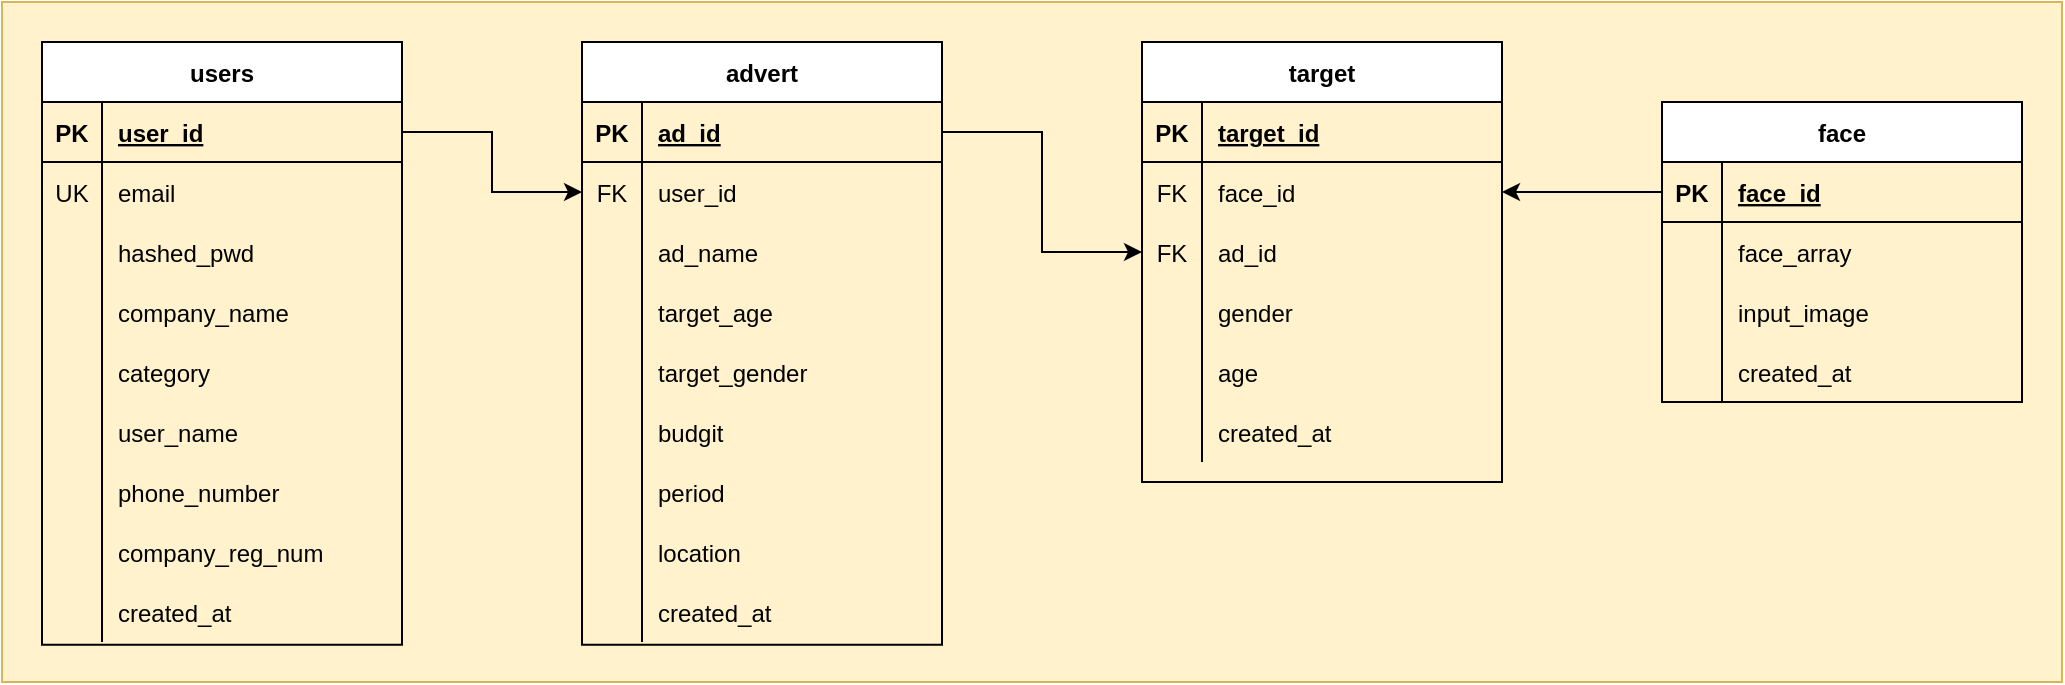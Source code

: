 <mxfile version="14.6.13" type="github">
  <diagram id="CZwCJWjIGZkeecl9-mj0" name="Page-1">
    <mxGraphModel dx="1038" dy="548" grid="1" gridSize="10" guides="1" tooltips="1" connect="1" arrows="1" fold="1" page="1" pageScale="1" pageWidth="827" pageHeight="1169" math="0" shadow="0">
      <root>
        <mxCell id="0" />
        <mxCell id="1" parent="0" />
        <mxCell id="NJtlNxaF3tOFsgez7ipK-1" value="" style="rounded=0;whiteSpace=wrap;html=1;fillColor=#fff2cc;strokeColor=#d6b656;" parent="1" vertex="1">
          <mxGeometry x="10" y="80" width="1030" height="340" as="geometry" />
        </mxCell>
        <mxCell id="2TvHNsEaV7L20eKVPBK6-1" value="users" style="shape=table;startSize=30;container=1;collapsible=1;childLayout=tableLayout;fixedRows=1;rowLines=0;fontStyle=1;align=center;resizeLast=1;" parent="1" vertex="1">
          <mxGeometry x="30" y="100" width="180" height="301.43" as="geometry" />
        </mxCell>
        <mxCell id="2TvHNsEaV7L20eKVPBK6-2" value="" style="shape=partialRectangle;collapsible=0;dropTarget=0;pointerEvents=0;fillColor=none;top=0;left=0;bottom=1;right=0;points=[[0,0.5],[1,0.5]];portConstraint=eastwest;" parent="2TvHNsEaV7L20eKVPBK6-1" vertex="1">
          <mxGeometry y="30" width="180" height="30" as="geometry" />
        </mxCell>
        <mxCell id="2TvHNsEaV7L20eKVPBK6-3" value="PK" style="shape=partialRectangle;connectable=0;fillColor=none;top=0;left=0;bottom=0;right=0;fontStyle=1;overflow=hidden;" parent="2TvHNsEaV7L20eKVPBK6-2" vertex="1">
          <mxGeometry width="30" height="30" as="geometry" />
        </mxCell>
        <mxCell id="2TvHNsEaV7L20eKVPBK6-4" value="user_id" style="shape=partialRectangle;connectable=0;fillColor=none;top=0;left=0;bottom=0;right=0;align=left;spacingLeft=6;fontStyle=5;overflow=hidden;" parent="2TvHNsEaV7L20eKVPBK6-2" vertex="1">
          <mxGeometry x="30" width="150" height="30" as="geometry" />
        </mxCell>
        <mxCell id="2TvHNsEaV7L20eKVPBK6-5" value="" style="shape=partialRectangle;collapsible=0;dropTarget=0;pointerEvents=0;fillColor=none;top=0;left=0;bottom=0;right=0;points=[[0,0.5],[1,0.5]];portConstraint=eastwest;" parent="2TvHNsEaV7L20eKVPBK6-1" vertex="1">
          <mxGeometry y="60" width="180" height="30" as="geometry" />
        </mxCell>
        <mxCell id="2TvHNsEaV7L20eKVPBK6-6" value="UK" style="shape=partialRectangle;connectable=0;fillColor=none;top=0;left=0;bottom=0;right=0;editable=1;overflow=hidden;" parent="2TvHNsEaV7L20eKVPBK6-5" vertex="1">
          <mxGeometry width="30" height="30" as="geometry" />
        </mxCell>
        <mxCell id="2TvHNsEaV7L20eKVPBK6-7" value="email" style="shape=partialRectangle;connectable=0;fillColor=none;top=0;left=0;bottom=0;right=0;align=left;spacingLeft=6;overflow=hidden;" parent="2TvHNsEaV7L20eKVPBK6-5" vertex="1">
          <mxGeometry x="30" width="150" height="30" as="geometry" />
        </mxCell>
        <mxCell id="2TvHNsEaV7L20eKVPBK6-8" value="" style="shape=partialRectangle;collapsible=0;dropTarget=0;pointerEvents=0;fillColor=none;top=0;left=0;bottom=0;right=0;points=[[0,0.5],[1,0.5]];portConstraint=eastwest;" parent="2TvHNsEaV7L20eKVPBK6-1" vertex="1">
          <mxGeometry y="90" width="180" height="30" as="geometry" />
        </mxCell>
        <mxCell id="2TvHNsEaV7L20eKVPBK6-9" value="" style="shape=partialRectangle;connectable=0;fillColor=none;top=0;left=0;bottom=0;right=0;editable=1;overflow=hidden;" parent="2TvHNsEaV7L20eKVPBK6-8" vertex="1">
          <mxGeometry width="30" height="30" as="geometry" />
        </mxCell>
        <mxCell id="2TvHNsEaV7L20eKVPBK6-10" value="hashed_pwd" style="shape=partialRectangle;connectable=0;fillColor=none;top=0;left=0;bottom=0;right=0;align=left;spacingLeft=6;overflow=hidden;" parent="2TvHNsEaV7L20eKVPBK6-8" vertex="1">
          <mxGeometry x="30" width="150" height="30" as="geometry" />
        </mxCell>
        <mxCell id="2TvHNsEaV7L20eKVPBK6-11" value="" style="shape=partialRectangle;collapsible=0;dropTarget=0;pointerEvents=0;fillColor=none;top=0;left=0;bottom=0;right=0;points=[[0,0.5],[1,0.5]];portConstraint=eastwest;" parent="2TvHNsEaV7L20eKVPBK6-1" vertex="1">
          <mxGeometry y="120" width="180" height="30" as="geometry" />
        </mxCell>
        <mxCell id="2TvHNsEaV7L20eKVPBK6-12" value="" style="shape=partialRectangle;connectable=0;fillColor=none;top=0;left=0;bottom=0;right=0;editable=1;overflow=hidden;" parent="2TvHNsEaV7L20eKVPBK6-11" vertex="1">
          <mxGeometry width="30" height="30" as="geometry" />
        </mxCell>
        <mxCell id="2TvHNsEaV7L20eKVPBK6-13" value="company_name" style="shape=partialRectangle;connectable=0;fillColor=none;top=0;left=0;bottom=0;right=0;align=left;spacingLeft=6;overflow=hidden;" parent="2TvHNsEaV7L20eKVPBK6-11" vertex="1">
          <mxGeometry x="30" width="150" height="30" as="geometry" />
        </mxCell>
        <mxCell id="NJtlNxaF3tOFsgez7ipK-5" value="" style="shape=partialRectangle;collapsible=0;dropTarget=0;pointerEvents=0;fillColor=none;top=0;left=0;bottom=0;right=0;points=[[0,0.5],[1,0.5]];portConstraint=eastwest;" parent="2TvHNsEaV7L20eKVPBK6-1" vertex="1">
          <mxGeometry y="150" width="180" height="30" as="geometry" />
        </mxCell>
        <mxCell id="NJtlNxaF3tOFsgez7ipK-6" value="" style="shape=partialRectangle;connectable=0;fillColor=none;top=0;left=0;bottom=0;right=0;editable=1;overflow=hidden;" parent="NJtlNxaF3tOFsgez7ipK-5" vertex="1">
          <mxGeometry width="30" height="30" as="geometry" />
        </mxCell>
        <mxCell id="NJtlNxaF3tOFsgez7ipK-7" value="category" style="shape=partialRectangle;connectable=0;fillColor=none;top=0;left=0;bottom=0;right=0;align=left;spacingLeft=6;overflow=hidden;" parent="NJtlNxaF3tOFsgez7ipK-5" vertex="1">
          <mxGeometry x="30" width="150" height="30" as="geometry" />
        </mxCell>
        <mxCell id="2TvHNsEaV7L20eKVPBK6-14" value="" style="shape=partialRectangle;collapsible=0;dropTarget=0;pointerEvents=0;fillColor=none;top=0;left=0;bottom=0;right=0;points=[[0,0.5],[1,0.5]];portConstraint=eastwest;" parent="2TvHNsEaV7L20eKVPBK6-1" vertex="1">
          <mxGeometry y="180" width="180" height="30" as="geometry" />
        </mxCell>
        <mxCell id="2TvHNsEaV7L20eKVPBK6-15" value="" style="shape=partialRectangle;connectable=0;fillColor=none;top=0;left=0;bottom=0;right=0;editable=1;overflow=hidden;" parent="2TvHNsEaV7L20eKVPBK6-14" vertex="1">
          <mxGeometry width="30" height="30" as="geometry" />
        </mxCell>
        <mxCell id="2TvHNsEaV7L20eKVPBK6-16" value="user_name" style="shape=partialRectangle;connectable=0;fillColor=none;top=0;left=0;bottom=0;right=0;align=left;spacingLeft=6;overflow=hidden;" parent="2TvHNsEaV7L20eKVPBK6-14" vertex="1">
          <mxGeometry x="30" width="150" height="30" as="geometry" />
        </mxCell>
        <mxCell id="2TvHNsEaV7L20eKVPBK6-17" value="" style="shape=partialRectangle;collapsible=0;dropTarget=0;pointerEvents=0;fillColor=none;top=0;left=0;bottom=0;right=0;points=[[0,0.5],[1,0.5]];portConstraint=eastwest;" parent="2TvHNsEaV7L20eKVPBK6-1" vertex="1">
          <mxGeometry y="210" width="180" height="30" as="geometry" />
        </mxCell>
        <mxCell id="2TvHNsEaV7L20eKVPBK6-18" value="" style="shape=partialRectangle;connectable=0;fillColor=none;top=0;left=0;bottom=0;right=0;editable=1;overflow=hidden;" parent="2TvHNsEaV7L20eKVPBK6-17" vertex="1">
          <mxGeometry width="30" height="30" as="geometry" />
        </mxCell>
        <mxCell id="2TvHNsEaV7L20eKVPBK6-19" value="phone_number" style="shape=partialRectangle;connectable=0;fillColor=none;top=0;left=0;bottom=0;right=0;align=left;spacingLeft=6;overflow=hidden;" parent="2TvHNsEaV7L20eKVPBK6-17" vertex="1">
          <mxGeometry x="30" width="150" height="30" as="geometry" />
        </mxCell>
        <mxCell id="2TvHNsEaV7L20eKVPBK6-20" value="" style="shape=partialRectangle;collapsible=0;dropTarget=0;pointerEvents=0;fillColor=none;top=0;left=0;bottom=0;right=0;points=[[0,0.5],[1,0.5]];portConstraint=eastwest;" parent="2TvHNsEaV7L20eKVPBK6-1" vertex="1">
          <mxGeometry y="240" width="180" height="30" as="geometry" />
        </mxCell>
        <mxCell id="2TvHNsEaV7L20eKVPBK6-21" value="" style="shape=partialRectangle;connectable=0;fillColor=none;top=0;left=0;bottom=0;right=0;editable=1;overflow=hidden;" parent="2TvHNsEaV7L20eKVPBK6-20" vertex="1">
          <mxGeometry width="30" height="30" as="geometry" />
        </mxCell>
        <mxCell id="2TvHNsEaV7L20eKVPBK6-22" value="company_reg_num" style="shape=partialRectangle;connectable=0;fillColor=none;top=0;left=0;bottom=0;right=0;align=left;spacingLeft=6;overflow=hidden;" parent="2TvHNsEaV7L20eKVPBK6-20" vertex="1">
          <mxGeometry x="30" width="150" height="30" as="geometry" />
        </mxCell>
        <mxCell id="2TvHNsEaV7L20eKVPBK6-23" value="" style="shape=partialRectangle;collapsible=0;dropTarget=0;pointerEvents=0;fillColor=none;top=0;left=0;bottom=0;right=0;points=[[0,0.5],[1,0.5]];portConstraint=eastwest;" parent="2TvHNsEaV7L20eKVPBK6-1" vertex="1">
          <mxGeometry y="270" width="180" height="30" as="geometry" />
        </mxCell>
        <mxCell id="2TvHNsEaV7L20eKVPBK6-24" value="" style="shape=partialRectangle;connectable=0;fillColor=none;top=0;left=0;bottom=0;right=0;editable=1;overflow=hidden;" parent="2TvHNsEaV7L20eKVPBK6-23" vertex="1">
          <mxGeometry width="30" height="30" as="geometry" />
        </mxCell>
        <mxCell id="2TvHNsEaV7L20eKVPBK6-25" value="created_at" style="shape=partialRectangle;connectable=0;fillColor=none;top=0;left=0;bottom=0;right=0;align=left;spacingLeft=6;overflow=hidden;" parent="2TvHNsEaV7L20eKVPBK6-23" vertex="1">
          <mxGeometry x="30" width="150" height="30" as="geometry" />
        </mxCell>
        <mxCell id="2TvHNsEaV7L20eKVPBK6-26" value="advert" style="shape=table;startSize=30;container=1;collapsible=1;childLayout=tableLayout;fixedRows=1;rowLines=0;fontStyle=1;align=center;resizeLast=1;" parent="1" vertex="1">
          <mxGeometry x="300" y="100" width="180" height="301.43" as="geometry" />
        </mxCell>
        <mxCell id="2TvHNsEaV7L20eKVPBK6-27" value="" style="shape=partialRectangle;collapsible=0;dropTarget=0;pointerEvents=0;fillColor=none;top=0;left=0;bottom=1;right=0;points=[[0,0.5],[1,0.5]];portConstraint=eastwest;" parent="2TvHNsEaV7L20eKVPBK6-26" vertex="1">
          <mxGeometry y="30" width="180" height="30" as="geometry" />
        </mxCell>
        <mxCell id="2TvHNsEaV7L20eKVPBK6-28" value="PK" style="shape=partialRectangle;connectable=0;fillColor=none;top=0;left=0;bottom=0;right=0;fontStyle=1;overflow=hidden;" parent="2TvHNsEaV7L20eKVPBK6-27" vertex="1">
          <mxGeometry width="30" height="30" as="geometry" />
        </mxCell>
        <mxCell id="2TvHNsEaV7L20eKVPBK6-29" value="ad_id" style="shape=partialRectangle;connectable=0;fillColor=none;top=0;left=0;bottom=0;right=0;align=left;spacingLeft=6;fontStyle=5;overflow=hidden;" parent="2TvHNsEaV7L20eKVPBK6-27" vertex="1">
          <mxGeometry x="30" width="150" height="30" as="geometry" />
        </mxCell>
        <mxCell id="2TvHNsEaV7L20eKVPBK6-30" value="" style="shape=partialRectangle;collapsible=0;dropTarget=0;pointerEvents=0;fillColor=none;top=0;left=0;bottom=0;right=0;points=[[0,0.5],[1,0.5]];portConstraint=eastwest;" parent="2TvHNsEaV7L20eKVPBK6-26" vertex="1">
          <mxGeometry y="60" width="180" height="30" as="geometry" />
        </mxCell>
        <mxCell id="2TvHNsEaV7L20eKVPBK6-31" value="FK" style="shape=partialRectangle;connectable=0;fillColor=none;top=0;left=0;bottom=0;right=0;editable=1;overflow=hidden;" parent="2TvHNsEaV7L20eKVPBK6-30" vertex="1">
          <mxGeometry width="30" height="30" as="geometry" />
        </mxCell>
        <mxCell id="2TvHNsEaV7L20eKVPBK6-32" value="user_id" style="shape=partialRectangle;connectable=0;fillColor=none;top=0;left=0;bottom=0;right=0;align=left;spacingLeft=6;overflow=hidden;" parent="2TvHNsEaV7L20eKVPBK6-30" vertex="1">
          <mxGeometry x="30" width="150" height="30" as="geometry" />
        </mxCell>
        <mxCell id="2TvHNsEaV7L20eKVPBK6-33" value="" style="shape=partialRectangle;collapsible=0;dropTarget=0;pointerEvents=0;fillColor=none;top=0;left=0;bottom=0;right=0;points=[[0,0.5],[1,0.5]];portConstraint=eastwest;" parent="2TvHNsEaV7L20eKVPBK6-26" vertex="1">
          <mxGeometry y="90" width="180" height="30" as="geometry" />
        </mxCell>
        <mxCell id="2TvHNsEaV7L20eKVPBK6-34" value="" style="shape=partialRectangle;connectable=0;fillColor=none;top=0;left=0;bottom=0;right=0;editable=1;overflow=hidden;" parent="2TvHNsEaV7L20eKVPBK6-33" vertex="1">
          <mxGeometry width="30" height="30" as="geometry" />
        </mxCell>
        <mxCell id="2TvHNsEaV7L20eKVPBK6-35" value="ad_name" style="shape=partialRectangle;connectable=0;fillColor=none;top=0;left=0;bottom=0;right=0;align=left;spacingLeft=6;overflow=hidden;" parent="2TvHNsEaV7L20eKVPBK6-33" vertex="1">
          <mxGeometry x="30" width="150" height="30" as="geometry" />
        </mxCell>
        <mxCell id="2TvHNsEaV7L20eKVPBK6-36" value="" style="shape=partialRectangle;collapsible=0;dropTarget=0;pointerEvents=0;fillColor=none;top=0;left=0;bottom=0;right=0;points=[[0,0.5],[1,0.5]];portConstraint=eastwest;" parent="2TvHNsEaV7L20eKVPBK6-26" vertex="1">
          <mxGeometry y="120" width="180" height="30" as="geometry" />
        </mxCell>
        <mxCell id="2TvHNsEaV7L20eKVPBK6-37" value="" style="shape=partialRectangle;connectable=0;fillColor=none;top=0;left=0;bottom=0;right=0;editable=1;overflow=hidden;" parent="2TvHNsEaV7L20eKVPBK6-36" vertex="1">
          <mxGeometry width="30" height="30" as="geometry" />
        </mxCell>
        <mxCell id="2TvHNsEaV7L20eKVPBK6-38" value="target_age" style="shape=partialRectangle;connectable=0;fillColor=none;top=0;left=0;bottom=0;right=0;align=left;spacingLeft=6;overflow=hidden;" parent="2TvHNsEaV7L20eKVPBK6-36" vertex="1">
          <mxGeometry x="30" width="150" height="30" as="geometry" />
        </mxCell>
        <mxCell id="2TvHNsEaV7L20eKVPBK6-39" value="" style="shape=partialRectangle;collapsible=0;dropTarget=0;pointerEvents=0;fillColor=none;top=0;left=0;bottom=0;right=0;points=[[0,0.5],[1,0.5]];portConstraint=eastwest;" parent="2TvHNsEaV7L20eKVPBK6-26" vertex="1">
          <mxGeometry y="150" width="180" height="30" as="geometry" />
        </mxCell>
        <mxCell id="2TvHNsEaV7L20eKVPBK6-40" value="" style="shape=partialRectangle;connectable=0;fillColor=none;top=0;left=0;bottom=0;right=0;editable=1;overflow=hidden;" parent="2TvHNsEaV7L20eKVPBK6-39" vertex="1">
          <mxGeometry width="30" height="30" as="geometry" />
        </mxCell>
        <mxCell id="2TvHNsEaV7L20eKVPBK6-41" value="target_gender" style="shape=partialRectangle;connectable=0;fillColor=none;top=0;left=0;bottom=0;right=0;align=left;spacingLeft=6;overflow=hidden;" parent="2TvHNsEaV7L20eKVPBK6-39" vertex="1">
          <mxGeometry x="30" width="150" height="30" as="geometry" />
        </mxCell>
        <mxCell id="OzsZfHEFLBXs3HTCX_hb-1" value="" style="shape=partialRectangle;collapsible=0;dropTarget=0;pointerEvents=0;fillColor=none;top=0;left=0;bottom=0;right=0;points=[[0,0.5],[1,0.5]];portConstraint=eastwest;" vertex="1" parent="2TvHNsEaV7L20eKVPBK6-26">
          <mxGeometry y="180" width="180" height="30" as="geometry" />
        </mxCell>
        <mxCell id="OzsZfHEFLBXs3HTCX_hb-2" value="" style="shape=partialRectangle;connectable=0;fillColor=none;top=0;left=0;bottom=0;right=0;editable=1;overflow=hidden;" vertex="1" parent="OzsZfHEFLBXs3HTCX_hb-1">
          <mxGeometry width="30" height="30" as="geometry" />
        </mxCell>
        <mxCell id="OzsZfHEFLBXs3HTCX_hb-3" value="budgit" style="shape=partialRectangle;connectable=0;fillColor=none;top=0;left=0;bottom=0;right=0;align=left;spacingLeft=6;overflow=hidden;" vertex="1" parent="OzsZfHEFLBXs3HTCX_hb-1">
          <mxGeometry x="30" width="150" height="30" as="geometry" />
        </mxCell>
        <mxCell id="2TvHNsEaV7L20eKVPBK6-42" value="" style="shape=partialRectangle;collapsible=0;dropTarget=0;pointerEvents=0;fillColor=none;top=0;left=0;bottom=0;right=0;points=[[0,0.5],[1,0.5]];portConstraint=eastwest;" parent="2TvHNsEaV7L20eKVPBK6-26" vertex="1">
          <mxGeometry y="210" width="180" height="30" as="geometry" />
        </mxCell>
        <mxCell id="2TvHNsEaV7L20eKVPBK6-43" value="" style="shape=partialRectangle;connectable=0;fillColor=none;top=0;left=0;bottom=0;right=0;editable=1;overflow=hidden;" parent="2TvHNsEaV7L20eKVPBK6-42" vertex="1">
          <mxGeometry width="30" height="30" as="geometry" />
        </mxCell>
        <mxCell id="2TvHNsEaV7L20eKVPBK6-44" value="period" style="shape=partialRectangle;connectable=0;fillColor=none;top=0;left=0;bottom=0;right=0;align=left;spacingLeft=6;overflow=hidden;" parent="2TvHNsEaV7L20eKVPBK6-42" vertex="1">
          <mxGeometry x="30" width="150" height="30" as="geometry" />
        </mxCell>
        <mxCell id="NJtlNxaF3tOFsgez7ipK-2" value="" style="shape=partialRectangle;collapsible=0;dropTarget=0;pointerEvents=0;fillColor=none;top=0;left=0;bottom=0;right=0;points=[[0,0.5],[1,0.5]];portConstraint=eastwest;" parent="2TvHNsEaV7L20eKVPBK6-26" vertex="1">
          <mxGeometry y="240" width="180" height="30" as="geometry" />
        </mxCell>
        <mxCell id="NJtlNxaF3tOFsgez7ipK-3" value="" style="shape=partialRectangle;connectable=0;fillColor=none;top=0;left=0;bottom=0;right=0;editable=1;overflow=hidden;" parent="NJtlNxaF3tOFsgez7ipK-2" vertex="1">
          <mxGeometry width="30" height="30" as="geometry" />
        </mxCell>
        <mxCell id="NJtlNxaF3tOFsgez7ipK-4" value="location" style="shape=partialRectangle;connectable=0;fillColor=none;top=0;left=0;bottom=0;right=0;align=left;spacingLeft=6;overflow=hidden;" parent="NJtlNxaF3tOFsgez7ipK-2" vertex="1">
          <mxGeometry x="30" width="150" height="30" as="geometry" />
        </mxCell>
        <mxCell id="2TvHNsEaV7L20eKVPBK6-45" value="" style="shape=partialRectangle;collapsible=0;dropTarget=0;pointerEvents=0;fillColor=none;top=0;left=0;bottom=0;right=0;points=[[0,0.5],[1,0.5]];portConstraint=eastwest;" parent="2TvHNsEaV7L20eKVPBK6-26" vertex="1">
          <mxGeometry y="270" width="180" height="30" as="geometry" />
        </mxCell>
        <mxCell id="2TvHNsEaV7L20eKVPBK6-46" value="" style="shape=partialRectangle;connectable=0;fillColor=none;top=0;left=0;bottom=0;right=0;editable=1;overflow=hidden;" parent="2TvHNsEaV7L20eKVPBK6-45" vertex="1">
          <mxGeometry width="30" height="30" as="geometry" />
        </mxCell>
        <mxCell id="2TvHNsEaV7L20eKVPBK6-47" value="created_at" style="shape=partialRectangle;connectable=0;fillColor=none;top=0;left=0;bottom=0;right=0;align=left;spacingLeft=6;overflow=hidden;" parent="2TvHNsEaV7L20eKVPBK6-45" vertex="1">
          <mxGeometry x="30" width="150" height="30" as="geometry" />
        </mxCell>
        <mxCell id="2TvHNsEaV7L20eKVPBK6-48" value="target" style="shape=table;startSize=30;container=1;collapsible=1;childLayout=tableLayout;fixedRows=1;rowLines=0;fontStyle=1;align=center;resizeLast=1;" parent="1" vertex="1">
          <mxGeometry x="580" y="100" width="180" height="220" as="geometry" />
        </mxCell>
        <mxCell id="2TvHNsEaV7L20eKVPBK6-49" value="" style="shape=partialRectangle;collapsible=0;dropTarget=0;pointerEvents=0;fillColor=none;top=0;left=0;bottom=1;right=0;points=[[0,0.5],[1,0.5]];portConstraint=eastwest;" parent="2TvHNsEaV7L20eKVPBK6-48" vertex="1">
          <mxGeometry y="30" width="180" height="30" as="geometry" />
        </mxCell>
        <mxCell id="2TvHNsEaV7L20eKVPBK6-50" value="PK" style="shape=partialRectangle;connectable=0;fillColor=none;top=0;left=0;bottom=0;right=0;fontStyle=1;overflow=hidden;" parent="2TvHNsEaV7L20eKVPBK6-49" vertex="1">
          <mxGeometry width="30" height="30" as="geometry" />
        </mxCell>
        <mxCell id="2TvHNsEaV7L20eKVPBK6-51" value="target_id" style="shape=partialRectangle;connectable=0;fillColor=none;top=0;left=0;bottom=0;right=0;align=left;spacingLeft=6;fontStyle=5;overflow=hidden;" parent="2TvHNsEaV7L20eKVPBK6-49" vertex="1">
          <mxGeometry x="30" width="150" height="30" as="geometry" />
        </mxCell>
        <mxCell id="2TvHNsEaV7L20eKVPBK6-52" value="" style="shape=partialRectangle;collapsible=0;dropTarget=0;pointerEvents=0;fillColor=none;top=0;left=0;bottom=0;right=0;points=[[0,0.5],[1,0.5]];portConstraint=eastwest;" parent="2TvHNsEaV7L20eKVPBK6-48" vertex="1">
          <mxGeometry y="60" width="180" height="30" as="geometry" />
        </mxCell>
        <mxCell id="2TvHNsEaV7L20eKVPBK6-53" value="FK" style="shape=partialRectangle;connectable=0;fillColor=none;top=0;left=0;bottom=0;right=0;editable=1;overflow=hidden;" parent="2TvHNsEaV7L20eKVPBK6-52" vertex="1">
          <mxGeometry width="30" height="30" as="geometry" />
        </mxCell>
        <mxCell id="2TvHNsEaV7L20eKVPBK6-54" value="face_id" style="shape=partialRectangle;connectable=0;fillColor=none;top=0;left=0;bottom=0;right=0;align=left;spacingLeft=6;overflow=hidden;" parent="2TvHNsEaV7L20eKVPBK6-52" vertex="1">
          <mxGeometry x="30" width="150" height="30" as="geometry" />
        </mxCell>
        <mxCell id="2TvHNsEaV7L20eKVPBK6-55" value="" style="shape=partialRectangle;collapsible=0;dropTarget=0;pointerEvents=0;fillColor=none;top=0;left=0;bottom=0;right=0;points=[[0,0.5],[1,0.5]];portConstraint=eastwest;" parent="2TvHNsEaV7L20eKVPBK6-48" vertex="1">
          <mxGeometry y="90" width="180" height="30" as="geometry" />
        </mxCell>
        <mxCell id="2TvHNsEaV7L20eKVPBK6-56" value="FK" style="shape=partialRectangle;connectable=0;fillColor=none;top=0;left=0;bottom=0;right=0;editable=1;overflow=hidden;" parent="2TvHNsEaV7L20eKVPBK6-55" vertex="1">
          <mxGeometry width="30" height="30" as="geometry" />
        </mxCell>
        <mxCell id="2TvHNsEaV7L20eKVPBK6-57" value="ad_id" style="shape=partialRectangle;connectable=0;fillColor=none;top=0;left=0;bottom=0;right=0;align=left;spacingLeft=6;overflow=hidden;" parent="2TvHNsEaV7L20eKVPBK6-55" vertex="1">
          <mxGeometry x="30" width="150" height="30" as="geometry" />
        </mxCell>
        <mxCell id="2TvHNsEaV7L20eKVPBK6-58" value="" style="shape=partialRectangle;collapsible=0;dropTarget=0;pointerEvents=0;fillColor=none;top=0;left=0;bottom=0;right=0;points=[[0,0.5],[1,0.5]];portConstraint=eastwest;" parent="2TvHNsEaV7L20eKVPBK6-48" vertex="1">
          <mxGeometry y="120" width="180" height="30" as="geometry" />
        </mxCell>
        <mxCell id="2TvHNsEaV7L20eKVPBK6-59" value="" style="shape=partialRectangle;connectable=0;fillColor=none;top=0;left=0;bottom=0;right=0;editable=1;overflow=hidden;" parent="2TvHNsEaV7L20eKVPBK6-58" vertex="1">
          <mxGeometry width="30" height="30" as="geometry" />
        </mxCell>
        <mxCell id="2TvHNsEaV7L20eKVPBK6-60" value="gender" style="shape=partialRectangle;connectable=0;fillColor=none;top=0;left=0;bottom=0;right=0;align=left;spacingLeft=6;overflow=hidden;" parent="2TvHNsEaV7L20eKVPBK6-58" vertex="1">
          <mxGeometry x="30" width="150" height="30" as="geometry" />
        </mxCell>
        <mxCell id="2TvHNsEaV7L20eKVPBK6-61" value="" style="shape=partialRectangle;collapsible=0;dropTarget=0;pointerEvents=0;fillColor=none;top=0;left=0;bottom=0;right=0;points=[[0,0.5],[1,0.5]];portConstraint=eastwest;" parent="2TvHNsEaV7L20eKVPBK6-48" vertex="1">
          <mxGeometry y="150" width="180" height="30" as="geometry" />
        </mxCell>
        <mxCell id="2TvHNsEaV7L20eKVPBK6-62" value="" style="shape=partialRectangle;connectable=0;fillColor=none;top=0;left=0;bottom=0;right=0;editable=1;overflow=hidden;" parent="2TvHNsEaV7L20eKVPBK6-61" vertex="1">
          <mxGeometry width="30" height="30" as="geometry" />
        </mxCell>
        <mxCell id="2TvHNsEaV7L20eKVPBK6-63" value="age" style="shape=partialRectangle;connectable=0;fillColor=none;top=0;left=0;bottom=0;right=0;align=left;spacingLeft=6;overflow=hidden;" parent="2TvHNsEaV7L20eKVPBK6-61" vertex="1">
          <mxGeometry x="30" width="150" height="30" as="geometry" />
        </mxCell>
        <mxCell id="2TvHNsEaV7L20eKVPBK6-64" value="" style="shape=partialRectangle;collapsible=0;dropTarget=0;pointerEvents=0;fillColor=none;top=0;left=0;bottom=0;right=0;points=[[0,0.5],[1,0.5]];portConstraint=eastwest;" parent="2TvHNsEaV7L20eKVPBK6-48" vertex="1">
          <mxGeometry y="180" width="180" height="30" as="geometry" />
        </mxCell>
        <mxCell id="2TvHNsEaV7L20eKVPBK6-65" value="" style="shape=partialRectangle;connectable=0;fillColor=none;top=0;left=0;bottom=0;right=0;editable=1;overflow=hidden;" parent="2TvHNsEaV7L20eKVPBK6-64" vertex="1">
          <mxGeometry width="30" height="30" as="geometry" />
        </mxCell>
        <mxCell id="2TvHNsEaV7L20eKVPBK6-66" value="created_at" style="shape=partialRectangle;connectable=0;fillColor=none;top=0;left=0;bottom=0;right=0;align=left;spacingLeft=6;overflow=hidden;" parent="2TvHNsEaV7L20eKVPBK6-64" vertex="1">
          <mxGeometry x="30" width="150" height="30" as="geometry" />
        </mxCell>
        <mxCell id="2TvHNsEaV7L20eKVPBK6-67" value="face" style="shape=table;startSize=30;container=1;collapsible=1;childLayout=tableLayout;fixedRows=1;rowLines=0;fontStyle=1;align=center;resizeLast=1;" parent="1" vertex="1">
          <mxGeometry x="840" y="130.002" width="180" height="150" as="geometry" />
        </mxCell>
        <mxCell id="2TvHNsEaV7L20eKVPBK6-68" value="" style="shape=partialRectangle;collapsible=0;dropTarget=0;pointerEvents=0;fillColor=none;top=0;left=0;bottom=1;right=0;points=[[0,0.5],[1,0.5]];portConstraint=eastwest;" parent="2TvHNsEaV7L20eKVPBK6-67" vertex="1">
          <mxGeometry y="30" width="180" height="30" as="geometry" />
        </mxCell>
        <mxCell id="2TvHNsEaV7L20eKVPBK6-69" value="PK" style="shape=partialRectangle;connectable=0;fillColor=none;top=0;left=0;bottom=0;right=0;fontStyle=1;overflow=hidden;" parent="2TvHNsEaV7L20eKVPBK6-68" vertex="1">
          <mxGeometry width="30" height="30" as="geometry" />
        </mxCell>
        <mxCell id="2TvHNsEaV7L20eKVPBK6-70" value="face_id" style="shape=partialRectangle;connectable=0;fillColor=none;top=0;left=0;bottom=0;right=0;align=left;spacingLeft=6;fontStyle=5;overflow=hidden;" parent="2TvHNsEaV7L20eKVPBK6-68" vertex="1">
          <mxGeometry x="30" width="150" height="30" as="geometry" />
        </mxCell>
        <mxCell id="2TvHNsEaV7L20eKVPBK6-71" value="" style="shape=partialRectangle;collapsible=0;dropTarget=0;pointerEvents=0;fillColor=none;top=0;left=0;bottom=0;right=0;points=[[0,0.5],[1,0.5]];portConstraint=eastwest;" parent="2TvHNsEaV7L20eKVPBK6-67" vertex="1">
          <mxGeometry y="60" width="180" height="30" as="geometry" />
        </mxCell>
        <mxCell id="2TvHNsEaV7L20eKVPBK6-72" value="" style="shape=partialRectangle;connectable=0;fillColor=none;top=0;left=0;bottom=0;right=0;editable=1;overflow=hidden;" parent="2TvHNsEaV7L20eKVPBK6-71" vertex="1">
          <mxGeometry width="30" height="30" as="geometry" />
        </mxCell>
        <mxCell id="2TvHNsEaV7L20eKVPBK6-73" value="face_array" style="shape=partialRectangle;connectable=0;fillColor=none;top=0;left=0;bottom=0;right=0;align=left;spacingLeft=6;overflow=hidden;" parent="2TvHNsEaV7L20eKVPBK6-71" vertex="1">
          <mxGeometry x="30" width="150" height="30" as="geometry" />
        </mxCell>
        <mxCell id="2TvHNsEaV7L20eKVPBK6-74" value="" style="shape=partialRectangle;collapsible=0;dropTarget=0;pointerEvents=0;fillColor=none;top=0;left=0;bottom=0;right=0;points=[[0,0.5],[1,0.5]];portConstraint=eastwest;" parent="2TvHNsEaV7L20eKVPBK6-67" vertex="1">
          <mxGeometry y="90" width="180" height="30" as="geometry" />
        </mxCell>
        <mxCell id="2TvHNsEaV7L20eKVPBK6-75" value="" style="shape=partialRectangle;connectable=0;fillColor=none;top=0;left=0;bottom=0;right=0;editable=1;overflow=hidden;" parent="2TvHNsEaV7L20eKVPBK6-74" vertex="1">
          <mxGeometry width="30" height="30" as="geometry" />
        </mxCell>
        <mxCell id="2TvHNsEaV7L20eKVPBK6-76" value="input_image" style="shape=partialRectangle;connectable=0;fillColor=none;top=0;left=0;bottom=0;right=0;align=left;spacingLeft=6;overflow=hidden;" parent="2TvHNsEaV7L20eKVPBK6-74" vertex="1">
          <mxGeometry x="30" width="150" height="30" as="geometry" />
        </mxCell>
        <mxCell id="2TvHNsEaV7L20eKVPBK6-77" value="" style="shape=partialRectangle;collapsible=0;dropTarget=0;pointerEvents=0;fillColor=none;top=0;left=0;bottom=0;right=0;points=[[0,0.5],[1,0.5]];portConstraint=eastwest;" parent="2TvHNsEaV7L20eKVPBK6-67" vertex="1">
          <mxGeometry y="120" width="180" height="30" as="geometry" />
        </mxCell>
        <mxCell id="2TvHNsEaV7L20eKVPBK6-78" value="" style="shape=partialRectangle;connectable=0;fillColor=none;top=0;left=0;bottom=0;right=0;editable=1;overflow=hidden;" parent="2TvHNsEaV7L20eKVPBK6-77" vertex="1">
          <mxGeometry width="30" height="30" as="geometry" />
        </mxCell>
        <mxCell id="2TvHNsEaV7L20eKVPBK6-79" value="created_at" style="shape=partialRectangle;connectable=0;fillColor=none;top=0;left=0;bottom=0;right=0;align=left;spacingLeft=6;overflow=hidden;" parent="2TvHNsEaV7L20eKVPBK6-77" vertex="1">
          <mxGeometry x="30" width="150" height="30" as="geometry" />
        </mxCell>
        <mxCell id="2TvHNsEaV7L20eKVPBK6-80" style="edgeStyle=orthogonalEdgeStyle;rounded=0;orthogonalLoop=1;jettySize=auto;html=1;entryX=1;entryY=0.5;entryDx=0;entryDy=0;" parent="1" source="2TvHNsEaV7L20eKVPBK6-68" target="2TvHNsEaV7L20eKVPBK6-52" edge="1">
          <mxGeometry relative="1" as="geometry" />
        </mxCell>
        <mxCell id="2TvHNsEaV7L20eKVPBK6-81" style="edgeStyle=orthogonalEdgeStyle;rounded=0;orthogonalLoop=1;jettySize=auto;html=1;entryX=0;entryY=0.5;entryDx=0;entryDy=0;" parent="1" source="2TvHNsEaV7L20eKVPBK6-27" target="2TvHNsEaV7L20eKVPBK6-55" edge="1">
          <mxGeometry relative="1" as="geometry" />
        </mxCell>
        <mxCell id="2TvHNsEaV7L20eKVPBK6-82" style="edgeStyle=orthogonalEdgeStyle;rounded=0;orthogonalLoop=1;jettySize=auto;html=1;entryX=0;entryY=0.5;entryDx=0;entryDy=0;" parent="1" source="2TvHNsEaV7L20eKVPBK6-2" target="2TvHNsEaV7L20eKVPBK6-30" edge="1">
          <mxGeometry relative="1" as="geometry" />
        </mxCell>
      </root>
    </mxGraphModel>
  </diagram>
</mxfile>

